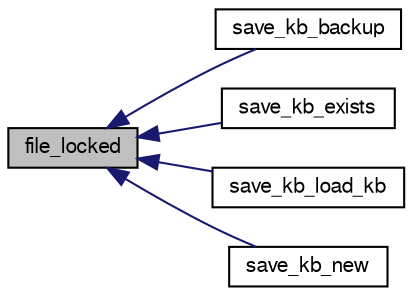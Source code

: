 digraph G
{
  bgcolor="transparent";
  edge [fontname="FreeSans",fontsize="10",labelfontname="FreeSans",labelfontsize="10"];
  node [fontname="FreeSans",fontsize="10",shape=record];
  rankdir=LR;
  Node1 [label="file_locked",height=0.2,width=0.4,color="black", fillcolor="grey75", style="filled" fontcolor="black"];
  Node1 -> Node2 [dir=back,color="midnightblue",fontsize="10",style="solid",fontname="FreeSans"];
  Node2 [label="save_kb_backup",height=0.2,width=0.4,color="black",URL="$save__kb_8h.html#a33b6df8ab3c347cda2b2be2ebdb883e4",tooltip="Makes a copy of the knowledge base."];
  Node1 -> Node3 [dir=back,color="midnightblue",fontsize="10",style="solid",fontname="FreeSans"];
  Node3 [label="save_kb_exists",height=0.2,width=0.4,color="black",URL="$save__kb_8h.html#af9357aec0db0ac5d85d7e0d3a7e155e6"];
  Node1 -> Node4 [dir=back,color="midnightblue",fontsize="10",style="solid",fontname="FreeSans"];
  Node4 [label="save_kb_load_kb",height=0.2,width=0.4,color="black",URL="$save__kb_8h.html#a7287c4dab745a6674c05ef1418beac49",tooltip="Restores a previously saved knowledge base."];
  Node1 -> Node5 [dir=back,color="midnightblue",fontsize="10",style="solid",fontname="FreeSans"];
  Node5 [label="save_kb_new",height=0.2,width=0.4,color="black",URL="$save__kb_8h.html#a040936a210b4d0e3a67ffd14e4da912b",tooltip="Initialize a new KB that will be saved."];
}
